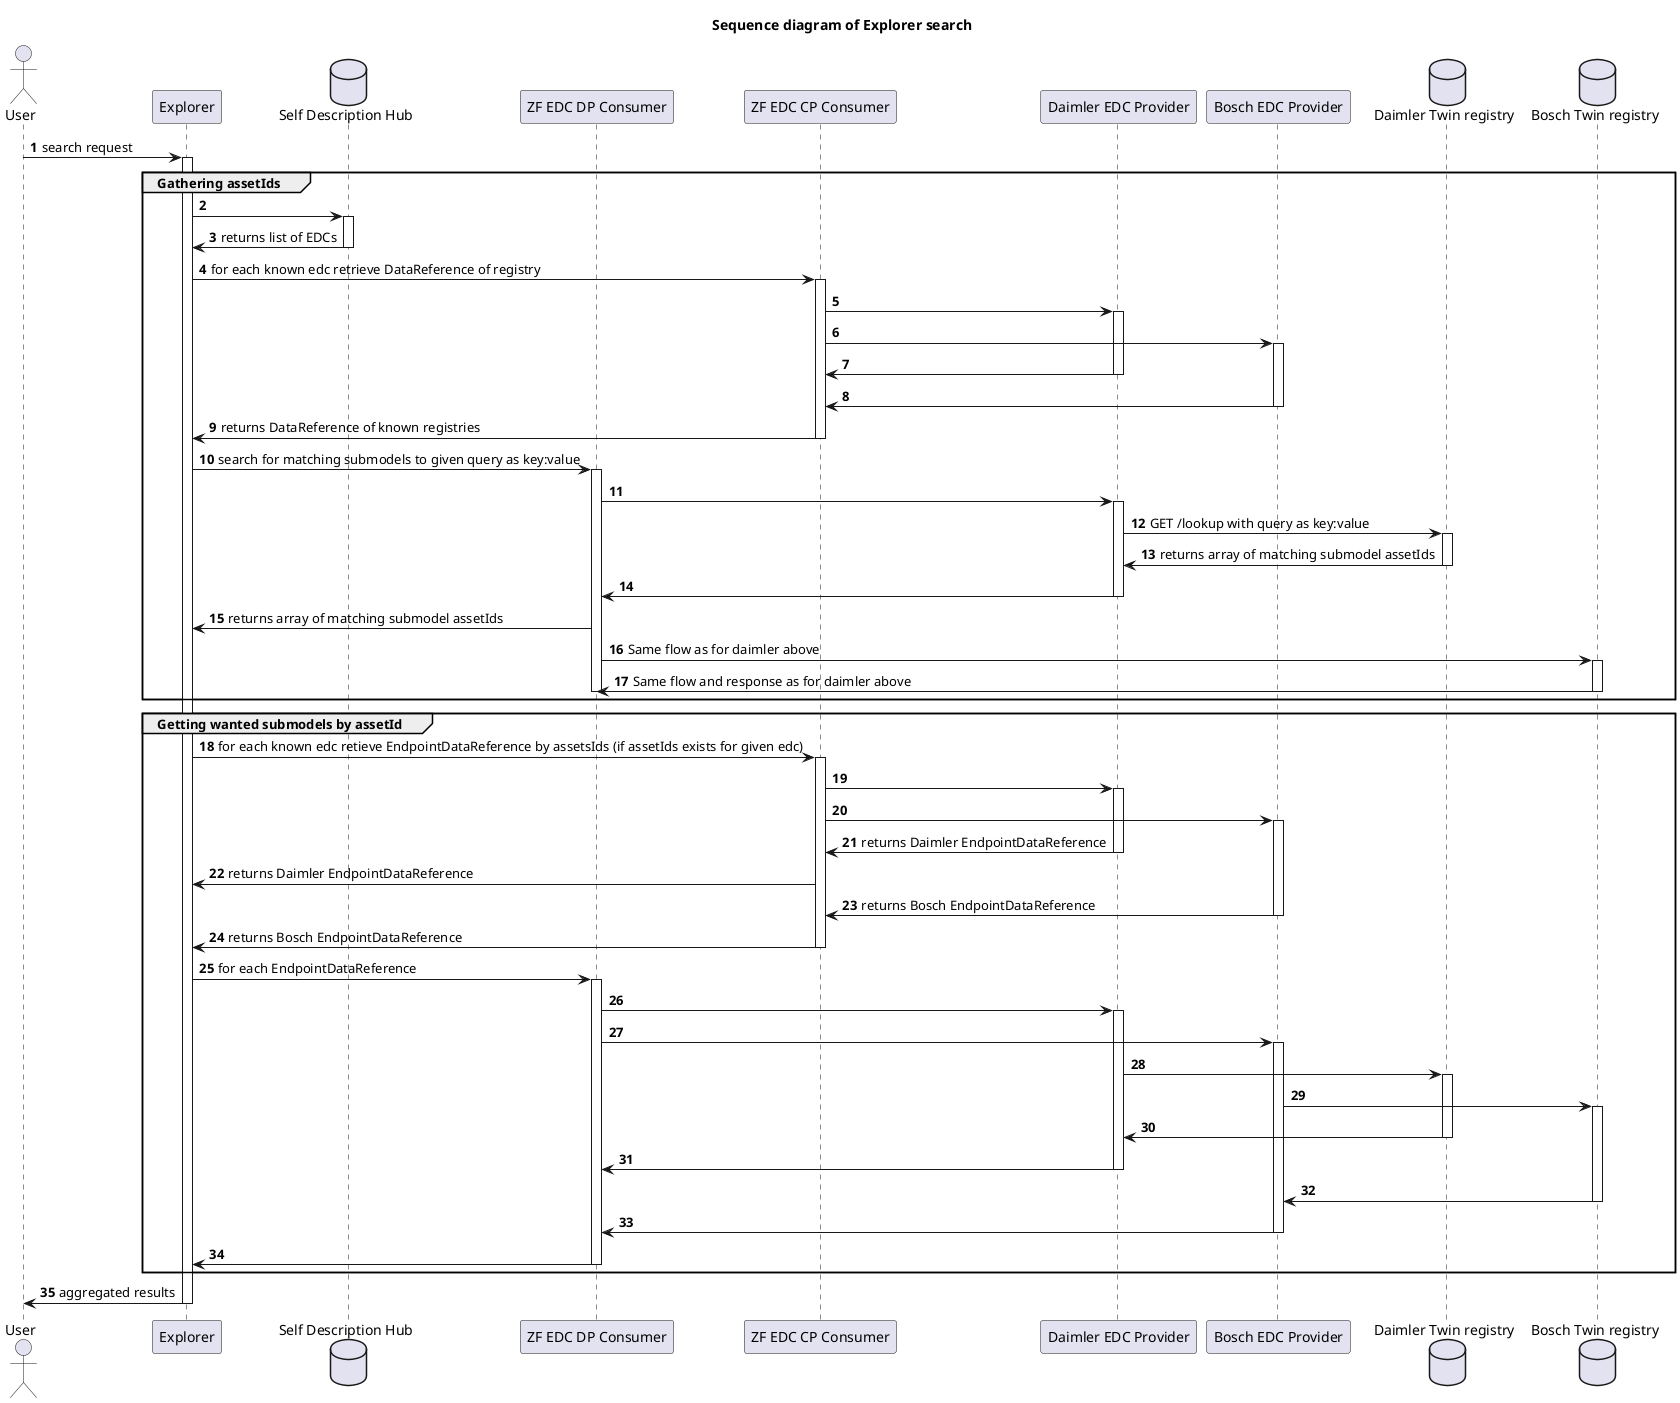 @startuml
'https://plantuml.com/sequence-diagram

title Sequence diagram of Explorer search
actor User as user

participant "Explorer" as explorer
database "Self Description Hub" as sdh
participant "ZF EDC DP Consumer" as zfEdcDpConsumer
participant "ZF EDC CP Consumer" as zfEdcCpConsumer
participant "Daimler EDC Provider" as daimlerEDCProvider
participant "Bosch EDC Provider" as boschEDCProvider
database "Daimler Twin registry" as daimlerTwinRegistry
database "Bosch Twin registry" as boschTwinRegistry

autonumber

user -> explorer:search request
activate explorer
group Gathering assetIds
explorer -> sdh
activate sdh
explorer <- sdh: returns list of EDCs
deactivate sdh


explorer -> zfEdcCpConsumer : for each known edc retrieve DataReference of registry
activate zfEdcCpConsumer
zfEdcCpConsumer -> daimlerEDCProvider
activate daimlerEDCProvider
zfEdcCpConsumer -> boschEDCProvider
activate boschEDCProvider
daimlerEDCProvider -> zfEdcCpConsumer
deactivate daimlerEDCProvider
boschEDCProvider -> zfEdcCpConsumer
deactivate boschEDCProvider
explorer <- zfEdcCpConsumer : returns DataReference of known registries
deactivate zfEdcCpConsumer
explorer -> zfEdcDpConsumer : search for matching submodels to given query as key:value
activate zfEdcDpConsumer
zfEdcDpConsumer -> daimlerEDCProvider
activate daimlerEDCProvider
daimlerEDCProvider -> daimlerTwinRegistry : GET /lookup with query as key:value
activate daimlerTwinRegistry
daimlerTwinRegistry -> daimlerEDCProvider : returns array of matching submodel assetIds
deactivate daimlerTwinRegistry
daimlerEDCProvider -> zfEdcDpConsumer
deactivate daimlerEDCProvider
zfEdcDpConsumer -> explorer : returns array of matching submodel assetIds
zfEdcDpConsumer -> boschTwinRegistry : Same flow as for daimler above
activate boschTwinRegistry
boschTwinRegistry -> zfEdcDpConsumer : Same flow and response as for daimler above
deactivate boschTwinRegistry
deactivate zfEdcDpConsumer
end

group Getting wanted submodels by assetId
explorer -> zfEdcCpConsumer : for each known edc retieve EndpointDataReference by assetsIds (if assetIds exists for given edc)
activate zfEdcCpConsumer
zfEdcCpConsumer -> daimlerEDCProvider
activate daimlerEDCProvider
zfEdcCpConsumer -> boschEDCProvider
activate boschEDCProvider
zfEdcCpConsumer <- daimlerEDCProvider : returns Daimler EndpointDataReference
deactivate daimlerEDCProvider
explorer <- zfEdcCpConsumer: returns Daimler EndpointDataReference
zfEdcCpConsumer <- boschEDCProvider : returns Bosch EndpointDataReference
deactivate boschEDCProvider
explorer <- zfEdcCpConsumer: returns Bosch EndpointDataReference
deactivate zfEdcCpConsumer

explorer -> zfEdcDpConsumer: for each EndpointDataReference
activate zfEdcDpConsumer

zfEdcDpConsumer -> daimlerEDCProvider
activate daimlerEDCProvider
zfEdcDpConsumer -> boschEDCProvider
activate boschEDCProvider
daimlerEDCProvider -> daimlerTwinRegistry
activate daimlerTwinRegistry
boschEDCProvider -> boschTwinRegistry
activate boschTwinRegistry
daimlerEDCProvider <- daimlerTwinRegistry
deactivate daimlerTwinRegistry
zfEdcDpConsumer <- daimlerEDCProvider
deactivate daimlerEDCProvider
boschEDCProvider <- boschTwinRegistry
deactivate boschTwinRegistry
zfEdcDpConsumer <- boschEDCProvider
deactivate boschEDCProvider
explorer <- zfEdcDpConsumer
deactivate zfEdcDpConsumer
end
user <- explorer: aggregated results
deactivate explorer
@enduml
